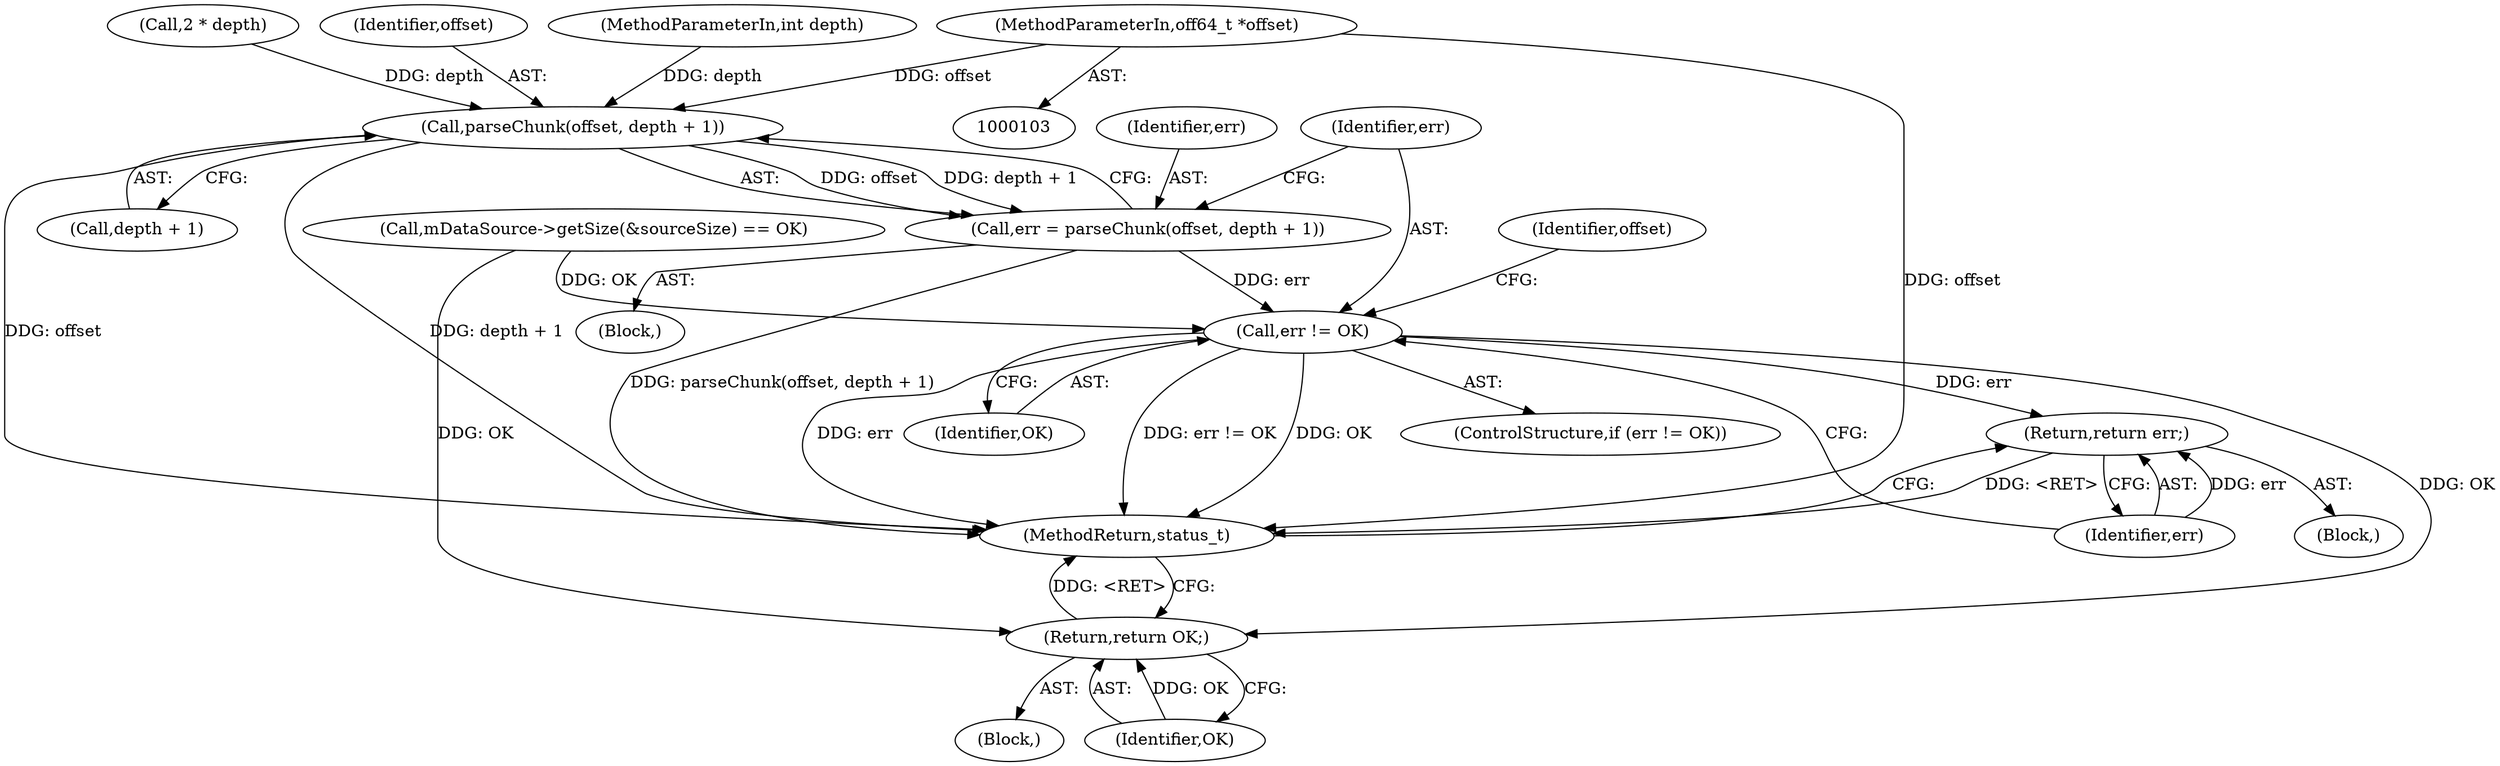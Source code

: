digraph "0_Android_2674a7218eaa3c87f2ee26d26da5b9170e10f859@pointer" {
"1000104" [label="(MethodParameterIn,off64_t *offset)"];
"1000343" [label="(Call,parseChunk(offset, depth + 1))"];
"1000341" [label="(Call,err = parseChunk(offset, depth + 1))"];
"1000349" [label="(Call,err != OK)"];
"1000353" [label="(Return,return err;)"];
"1000363" [label="(Return,return OK;)"];
"1000348" [label="(ControlStructure,if (err != OK))"];
"1000250" [label="(Call,2 * depth)"];
"1000349" [label="(Call,err != OK)"];
"1000345" [label="(Call,depth + 1)"];
"1002927" [label="(MethodReturn,status_t)"];
"1000191" [label="(Call,mDataSource->getSize(&sourceSize) == OK)"];
"1000104" [label="(MethodParameterIn,off64_t *offset)"];
"1000353" [label="(Return,return err;)"];
"1000337" [label="(Identifier,offset)"];
"1000354" [label="(Identifier,err)"];
"1000342" [label="(Identifier,err)"];
"1000341" [label="(Call,err = parseChunk(offset, depth + 1))"];
"1000344" [label="(Identifier,offset)"];
"1000322" [label="(Block,)"];
"1000350" [label="(Identifier,err)"];
"1000343" [label="(Call,parseChunk(offset, depth + 1))"];
"1000105" [label="(MethodParameterIn,int depth)"];
"1000339" [label="(Block,)"];
"1000363" [label="(Return,return OK;)"];
"1000352" [label="(Block,)"];
"1000351" [label="(Identifier,OK)"];
"1000364" [label="(Identifier,OK)"];
"1000104" -> "1000103"  [label="AST: "];
"1000104" -> "1002927"  [label="DDG: offset"];
"1000104" -> "1000343"  [label="DDG: offset"];
"1000343" -> "1000341"  [label="AST: "];
"1000343" -> "1000345"  [label="CFG: "];
"1000344" -> "1000343"  [label="AST: "];
"1000345" -> "1000343"  [label="AST: "];
"1000341" -> "1000343"  [label="CFG: "];
"1000343" -> "1002927"  [label="DDG: offset"];
"1000343" -> "1002927"  [label="DDG: depth + 1"];
"1000343" -> "1000341"  [label="DDG: offset"];
"1000343" -> "1000341"  [label="DDG: depth + 1"];
"1000250" -> "1000343"  [label="DDG: depth"];
"1000105" -> "1000343"  [label="DDG: depth"];
"1000341" -> "1000339"  [label="AST: "];
"1000342" -> "1000341"  [label="AST: "];
"1000350" -> "1000341"  [label="CFG: "];
"1000341" -> "1002927"  [label="DDG: parseChunk(offset, depth + 1)"];
"1000341" -> "1000349"  [label="DDG: err"];
"1000349" -> "1000348"  [label="AST: "];
"1000349" -> "1000351"  [label="CFG: "];
"1000350" -> "1000349"  [label="AST: "];
"1000351" -> "1000349"  [label="AST: "];
"1000337" -> "1000349"  [label="CFG: "];
"1000354" -> "1000349"  [label="CFG: "];
"1000349" -> "1002927"  [label="DDG: err != OK"];
"1000349" -> "1002927"  [label="DDG: OK"];
"1000349" -> "1002927"  [label="DDG: err"];
"1000191" -> "1000349"  [label="DDG: OK"];
"1000349" -> "1000353"  [label="DDG: err"];
"1000349" -> "1000363"  [label="DDG: OK"];
"1000353" -> "1000352"  [label="AST: "];
"1000353" -> "1000354"  [label="CFG: "];
"1000354" -> "1000353"  [label="AST: "];
"1002927" -> "1000353"  [label="CFG: "];
"1000353" -> "1002927"  [label="DDG: <RET>"];
"1000354" -> "1000353"  [label="DDG: err"];
"1000363" -> "1000322"  [label="AST: "];
"1000363" -> "1000364"  [label="CFG: "];
"1000364" -> "1000363"  [label="AST: "];
"1002927" -> "1000363"  [label="CFG: "];
"1000363" -> "1002927"  [label="DDG: <RET>"];
"1000364" -> "1000363"  [label="DDG: OK"];
"1000191" -> "1000363"  [label="DDG: OK"];
}
